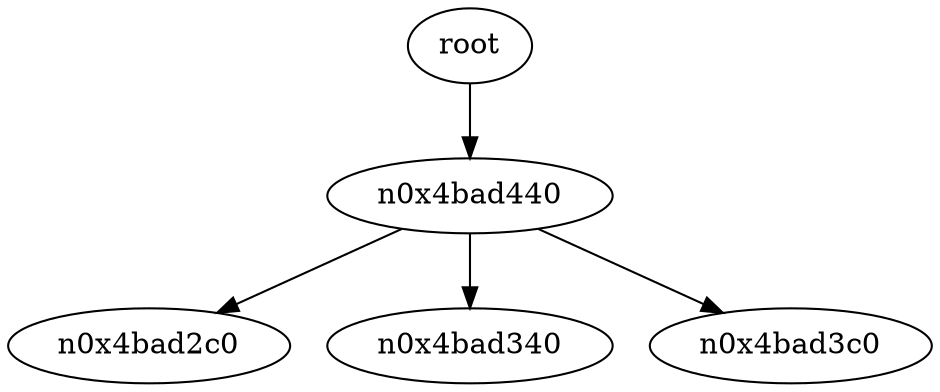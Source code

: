 digraph G {
n0x4bad1f0 [label="root"];
n0x4bad1f0 -> n0x4bad440;
n0x4bad440 -> n0x4bad2c0;
n0x4bad440 -> n0x4bad340;
n0x4bad440 -> n0x4bad3c0;
}
